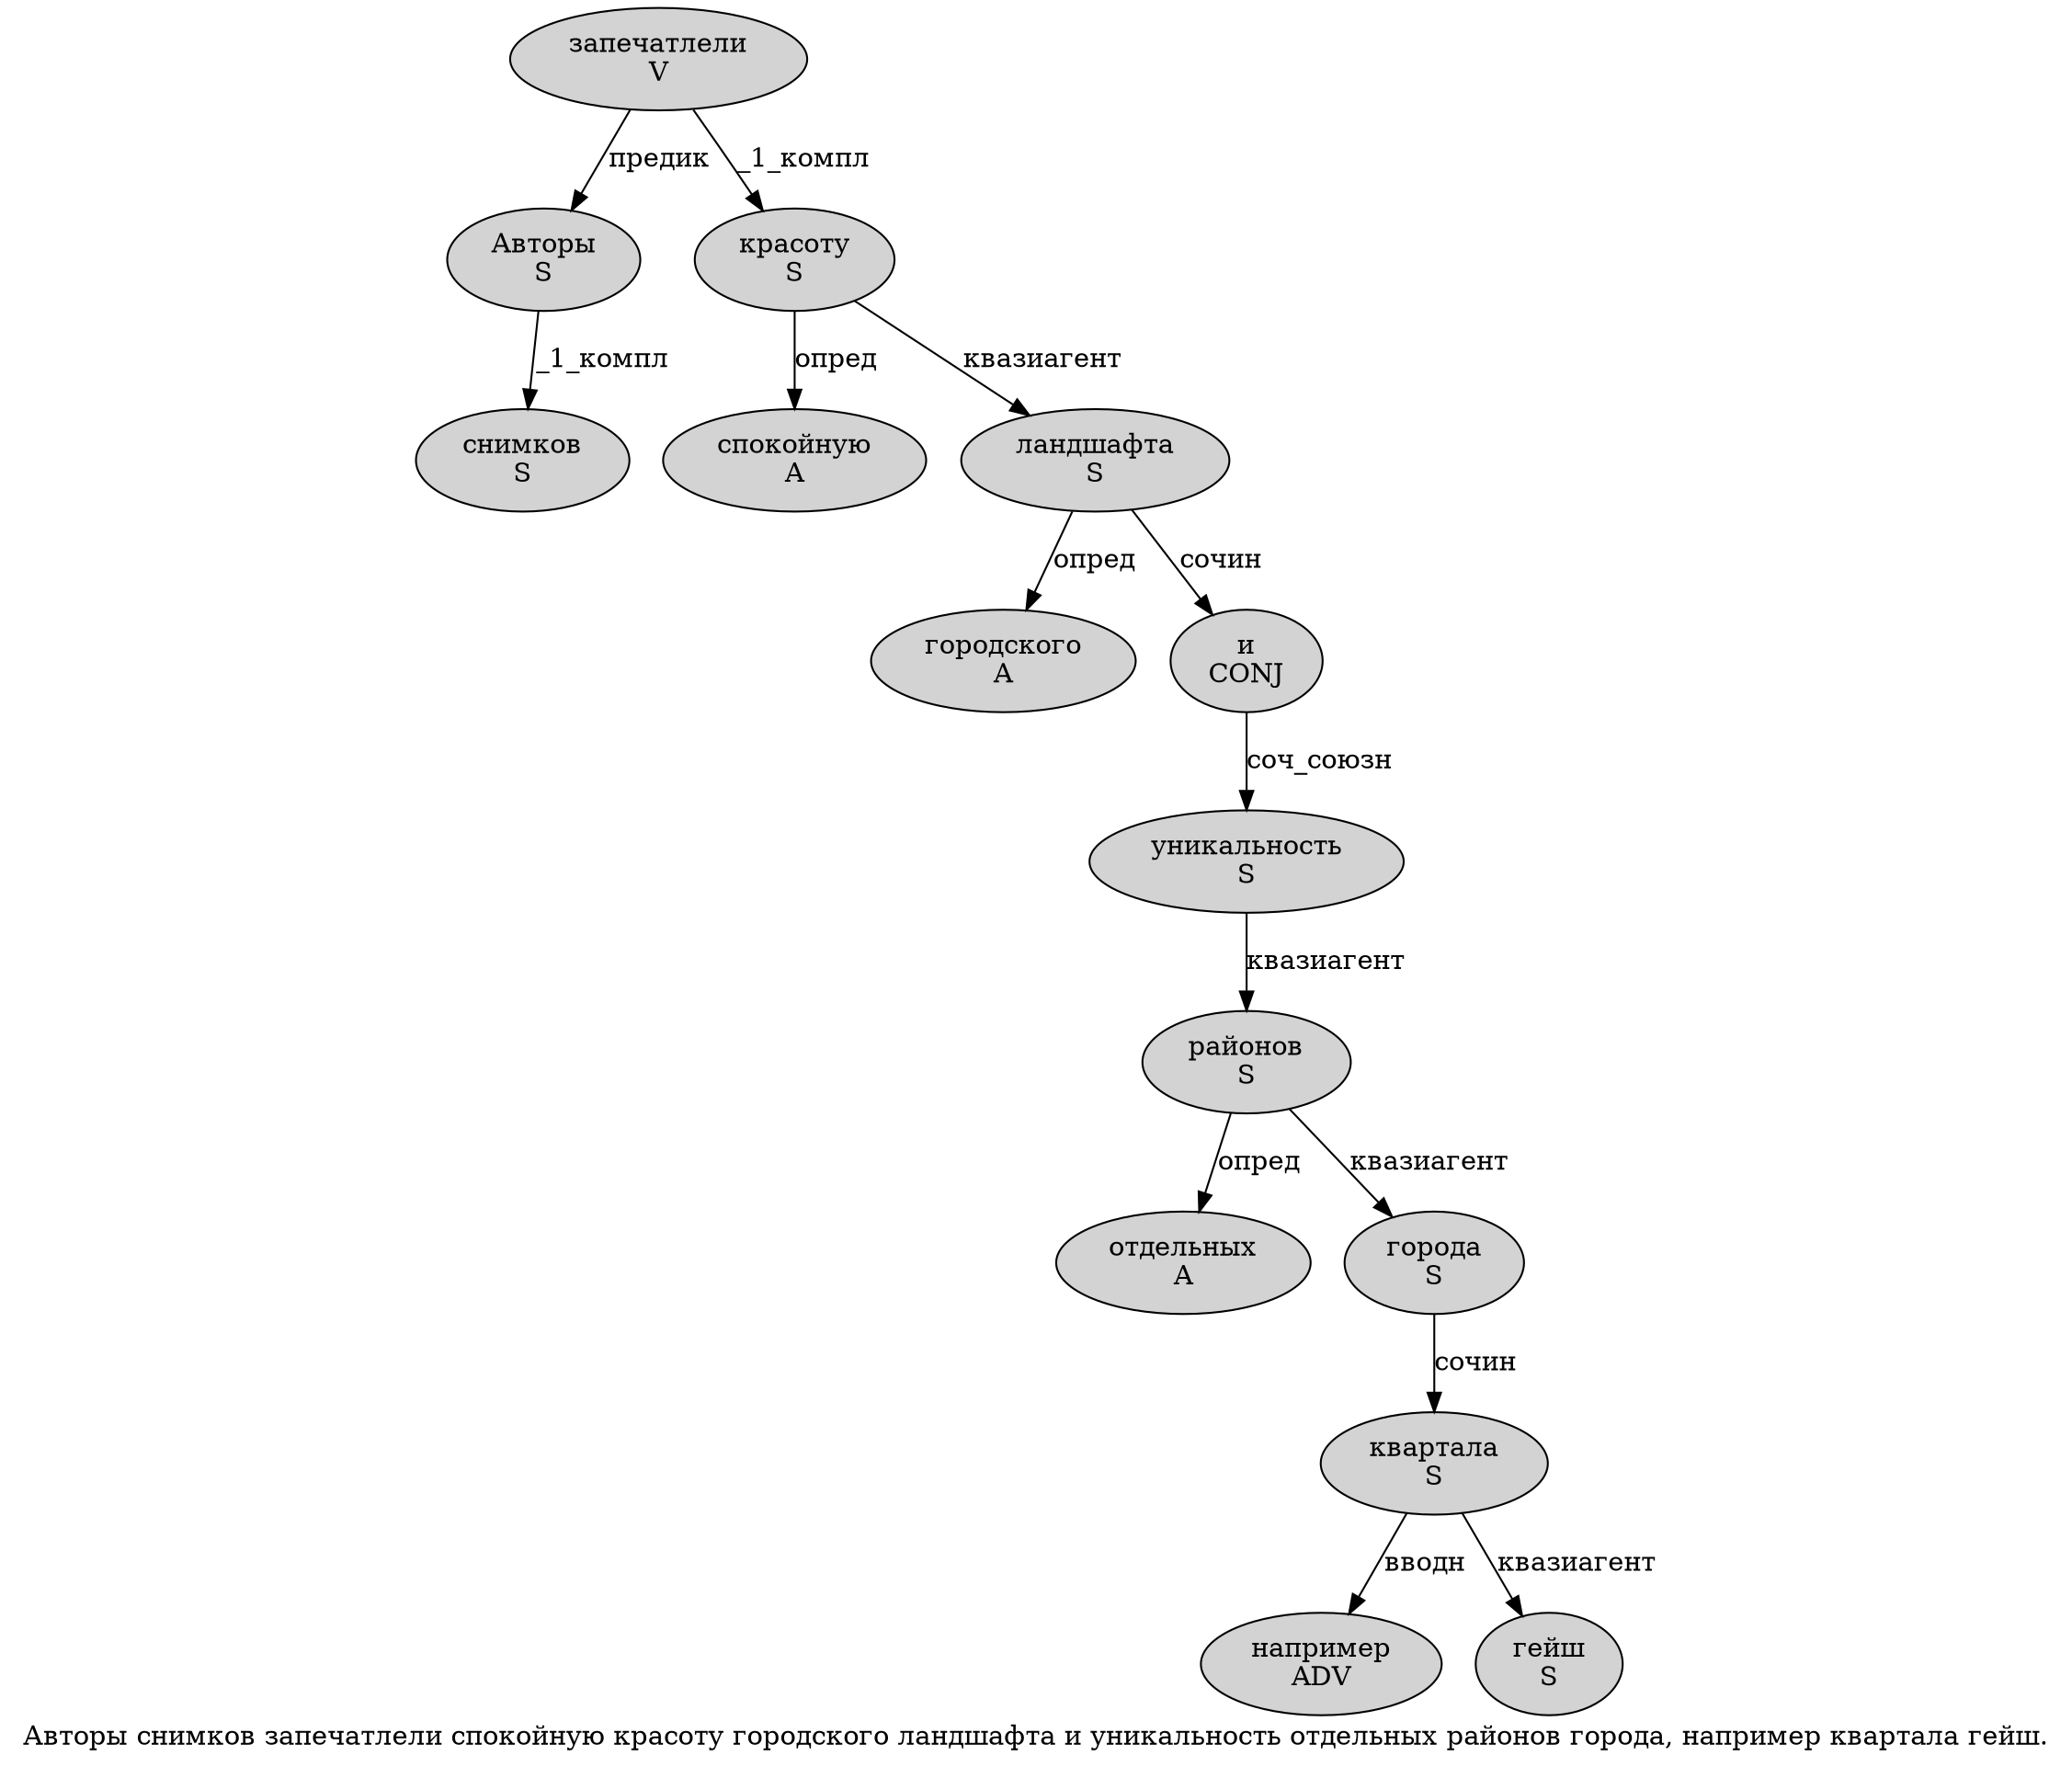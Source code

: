 digraph SENTENCE_263 {
	graph [label="Авторы снимков запечатлели спокойную красоту городского ландшафта и уникальность отдельных районов города, например квартала гейш."]
	node [style=filled]
		0 [label="Авторы
S" color="" fillcolor=lightgray penwidth=1 shape=ellipse]
		1 [label="снимков
S" color="" fillcolor=lightgray penwidth=1 shape=ellipse]
		2 [label="запечатлели
V" color="" fillcolor=lightgray penwidth=1 shape=ellipse]
		3 [label="спокойную
A" color="" fillcolor=lightgray penwidth=1 shape=ellipse]
		4 [label="красоту
S" color="" fillcolor=lightgray penwidth=1 shape=ellipse]
		5 [label="городского
A" color="" fillcolor=lightgray penwidth=1 shape=ellipse]
		6 [label="ландшафта
S" color="" fillcolor=lightgray penwidth=1 shape=ellipse]
		7 [label="и
CONJ" color="" fillcolor=lightgray penwidth=1 shape=ellipse]
		8 [label="уникальность
S" color="" fillcolor=lightgray penwidth=1 shape=ellipse]
		9 [label="отдельных
A" color="" fillcolor=lightgray penwidth=1 shape=ellipse]
		10 [label="районов
S" color="" fillcolor=lightgray penwidth=1 shape=ellipse]
		11 [label="города
S" color="" fillcolor=lightgray penwidth=1 shape=ellipse]
		13 [label="например
ADV" color="" fillcolor=lightgray penwidth=1 shape=ellipse]
		14 [label="квартала
S" color="" fillcolor=lightgray penwidth=1 shape=ellipse]
		15 [label="гейш
S" color="" fillcolor=lightgray penwidth=1 shape=ellipse]
			7 -> 8 [label="соч_союзн"]
			10 -> 9 [label="опред"]
			10 -> 11 [label="квазиагент"]
			0 -> 1 [label="_1_компл"]
			2 -> 0 [label="предик"]
			2 -> 4 [label="_1_компл"]
			11 -> 14 [label="сочин"]
			4 -> 3 [label="опред"]
			4 -> 6 [label="квазиагент"]
			6 -> 5 [label="опред"]
			6 -> 7 [label="сочин"]
			8 -> 10 [label="квазиагент"]
			14 -> 13 [label="вводн"]
			14 -> 15 [label="квазиагент"]
}